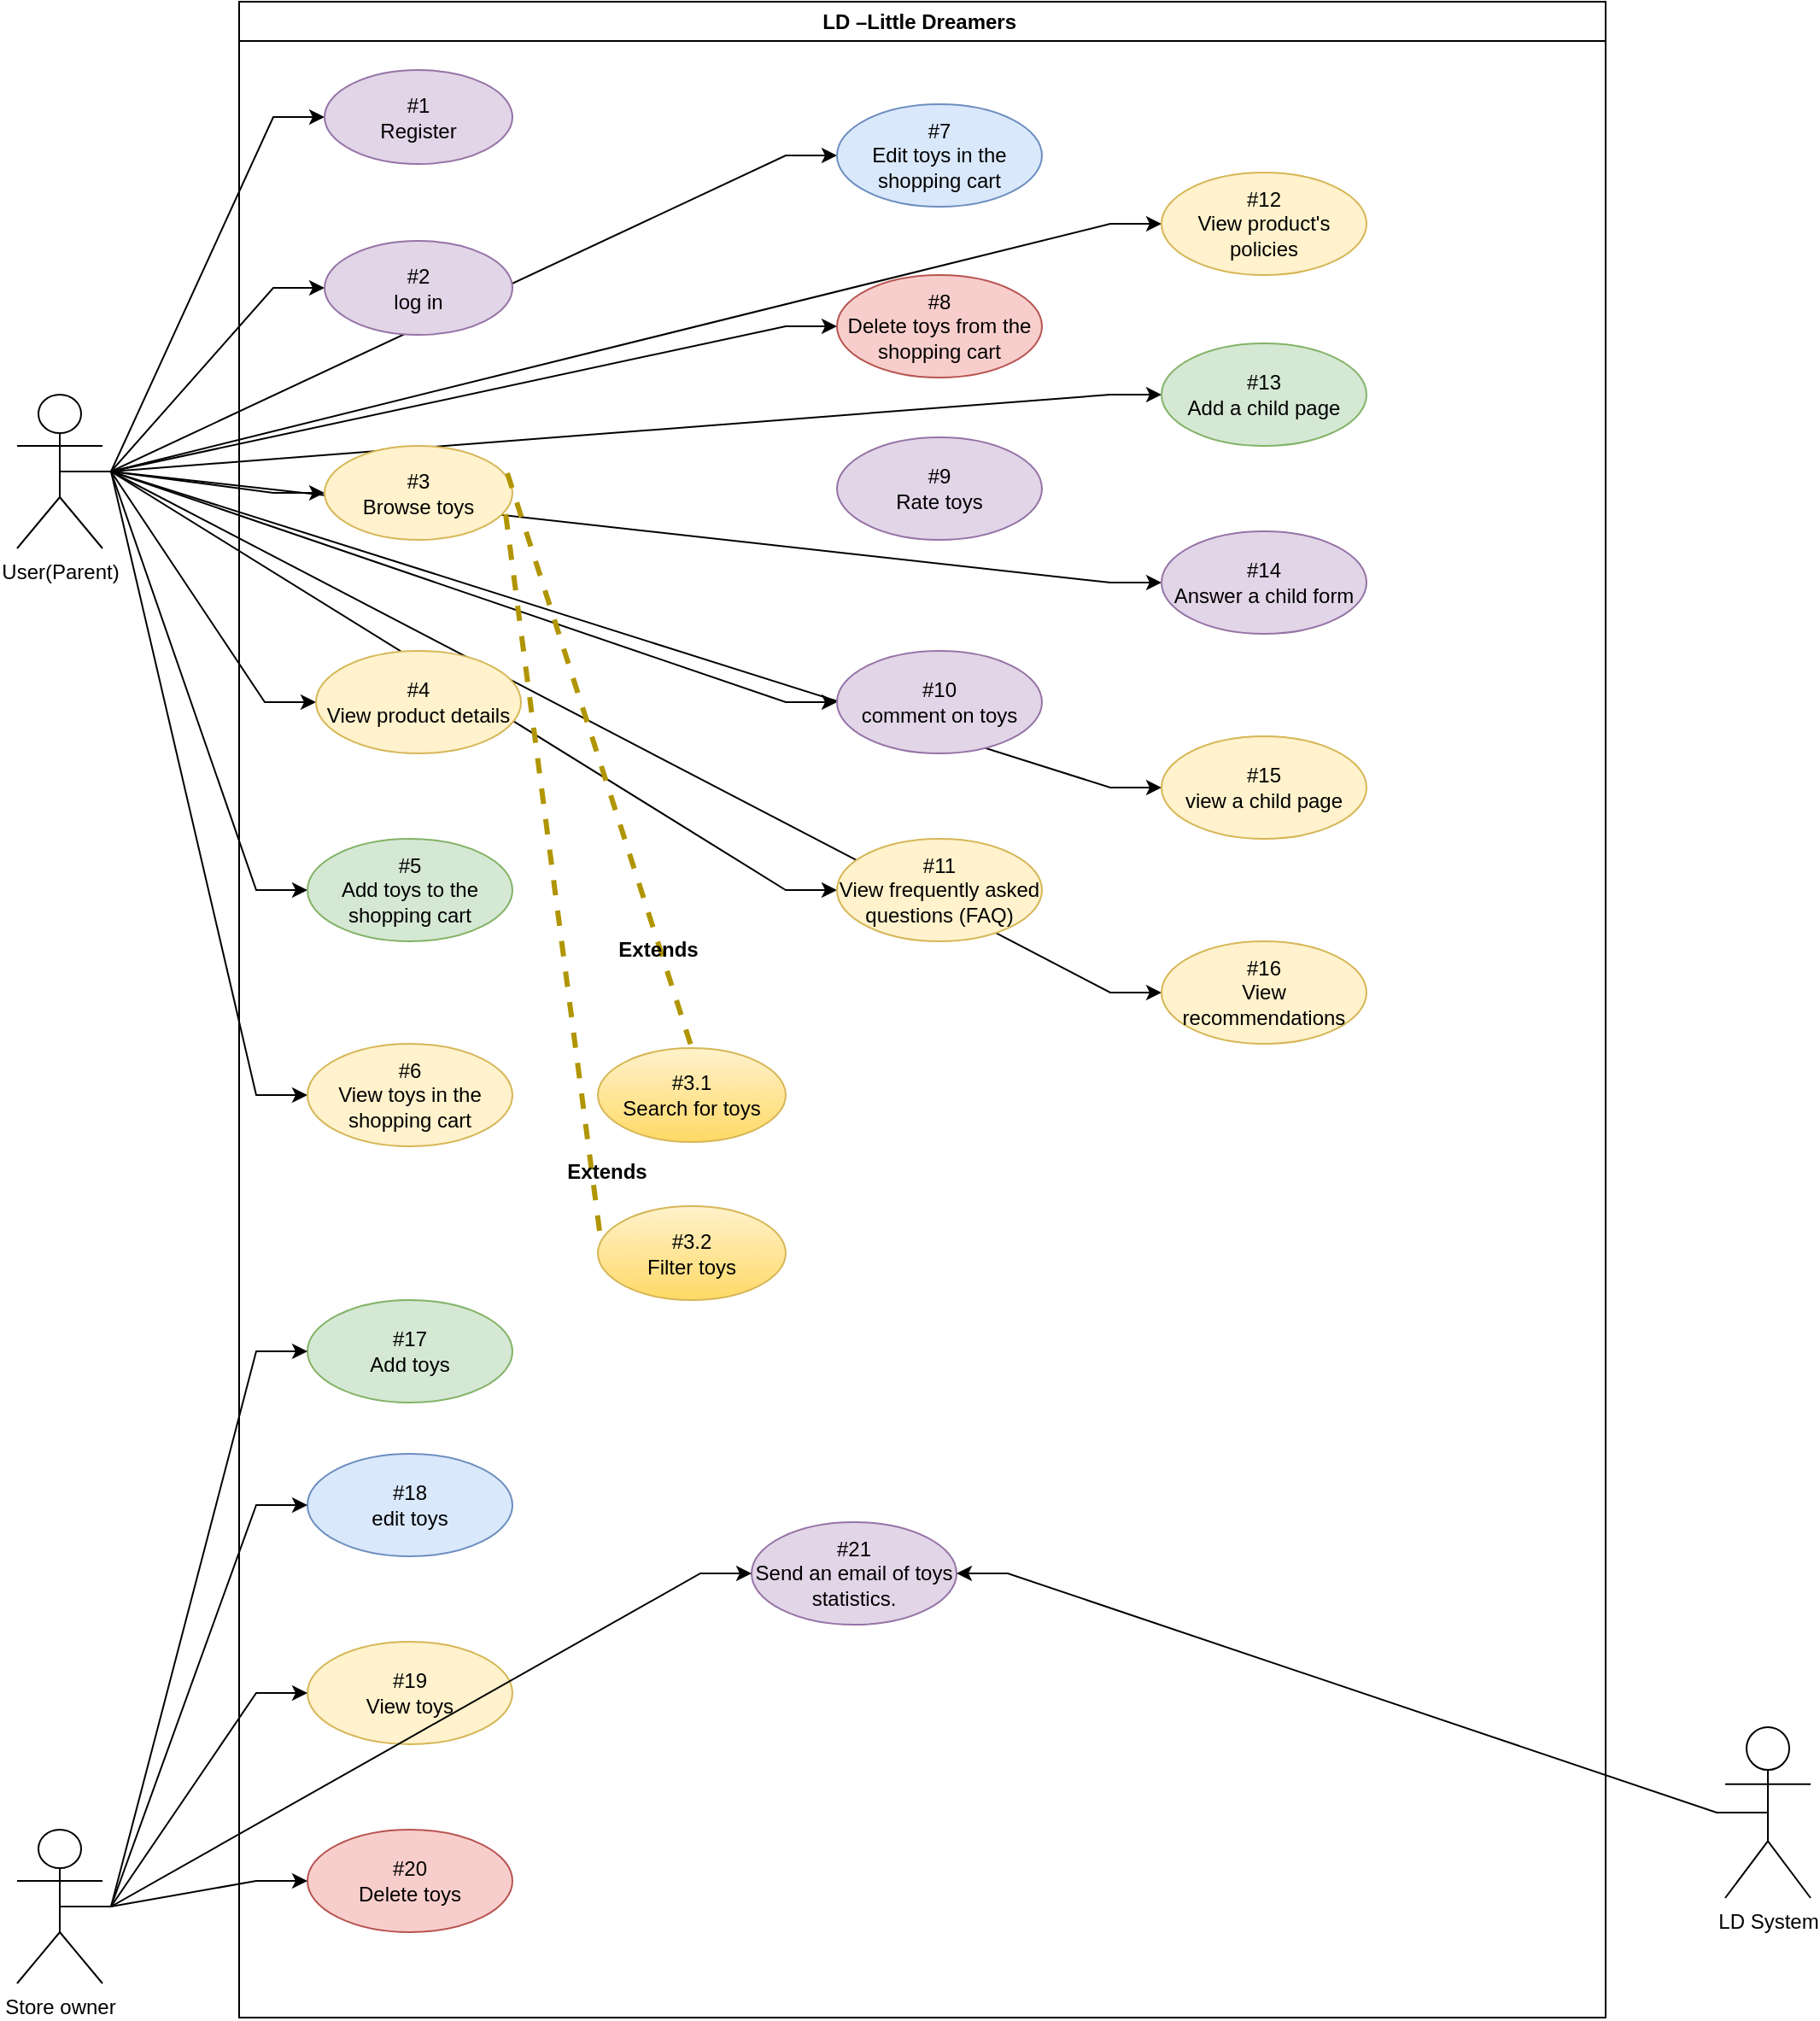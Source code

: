 <mxfile version="22.1.5" type="device">
  <diagram name="Page-1" id="tV89QdHwvv8chUVElJ16">
    <mxGraphModel dx="880" dy="1546" grid="1" gridSize="10" guides="1" tooltips="1" connect="1" arrows="1" fold="1" page="1" pageScale="1" pageWidth="850" pageHeight="1100" math="0" shadow="0">
      <root>
        <mxCell id="0" />
        <mxCell id="1" parent="0" />
        <mxCell id="_bVBFPzJAJngSoGrFBX7-27" style="edgeStyle=entityRelationEdgeStyle;rounded=0;orthogonalLoop=1;jettySize=auto;html=1;exitX=0.5;exitY=0.5;exitDx=0;exitDy=0;exitPerimeter=0;entryX=0;entryY=0.5;entryDx=0;entryDy=0;" parent="1" source="_bVBFPzJAJngSoGrFBX7-1" target="_bVBFPzJAJngSoGrFBX7-4" edge="1">
          <mxGeometry relative="1" as="geometry" />
        </mxCell>
        <mxCell id="_bVBFPzJAJngSoGrFBX7-28" style="edgeStyle=entityRelationEdgeStyle;rounded=0;orthogonalLoop=1;jettySize=auto;html=1;exitX=0.5;exitY=0.5;exitDx=0;exitDy=0;exitPerimeter=0;entryX=0;entryY=0.5;entryDx=0;entryDy=0;" parent="1" source="_bVBFPzJAJngSoGrFBX7-1" target="_bVBFPzJAJngSoGrFBX7-6" edge="1">
          <mxGeometry relative="1" as="geometry" />
        </mxCell>
        <mxCell id="_bVBFPzJAJngSoGrFBX7-29" style="rounded=0;orthogonalLoop=1;jettySize=auto;html=1;exitX=0.5;exitY=0.5;exitDx=0;exitDy=0;exitPerimeter=0;entryX=0;entryY=0.5;entryDx=0;entryDy=0;edgeStyle=entityRelationEdgeStyle;" parent="1" source="_bVBFPzJAJngSoGrFBX7-1" target="_bVBFPzJAJngSoGrFBX7-7" edge="1">
          <mxGeometry relative="1" as="geometry" />
        </mxCell>
        <mxCell id="_bVBFPzJAJngSoGrFBX7-30" style="edgeStyle=entityRelationEdgeStyle;rounded=0;orthogonalLoop=1;jettySize=auto;html=1;exitX=0.5;exitY=0.5;exitDx=0;exitDy=0;exitPerimeter=0;entryX=0;entryY=0.5;entryDx=0;entryDy=0;" parent="1" source="_bVBFPzJAJngSoGrFBX7-1" target="_bVBFPzJAJngSoGrFBX7-10" edge="1">
          <mxGeometry relative="1" as="geometry" />
        </mxCell>
        <mxCell id="_bVBFPzJAJngSoGrFBX7-31" style="edgeStyle=entityRelationEdgeStyle;rounded=0;orthogonalLoop=1;jettySize=auto;html=1;exitX=0.5;exitY=0.5;exitDx=0;exitDy=0;exitPerimeter=0;entryX=0;entryY=0.5;entryDx=0;entryDy=0;" parent="1" source="_bVBFPzJAJngSoGrFBX7-1" target="_bVBFPzJAJngSoGrFBX7-11" edge="1">
          <mxGeometry relative="1" as="geometry" />
        </mxCell>
        <mxCell id="_bVBFPzJAJngSoGrFBX7-48" style="edgeStyle=entityRelationEdgeStyle;rounded=0;orthogonalLoop=1;jettySize=auto;html=1;exitX=0.5;exitY=0.5;exitDx=0;exitDy=0;exitPerimeter=0;entryX=0;entryY=0.5;entryDx=0;entryDy=0;" parent="1" source="_bVBFPzJAJngSoGrFBX7-1" target="_bVBFPzJAJngSoGrFBX7-20" edge="1">
          <mxGeometry relative="1" as="geometry" />
        </mxCell>
        <mxCell id="_bVBFPzJAJngSoGrFBX7-49" style="edgeStyle=entityRelationEdgeStyle;rounded=0;orthogonalLoop=1;jettySize=auto;html=1;exitX=0.5;exitY=0.5;exitDx=0;exitDy=0;exitPerimeter=0;entryX=0;entryY=0.5;entryDx=0;entryDy=0;" parent="1" source="_bVBFPzJAJngSoGrFBX7-1" target="_bVBFPzJAJngSoGrFBX7-19" edge="1">
          <mxGeometry relative="1" as="geometry" />
        </mxCell>
        <mxCell id="_bVBFPzJAJngSoGrFBX7-51" style="edgeStyle=entityRelationEdgeStyle;rounded=0;orthogonalLoop=1;jettySize=auto;html=1;exitX=0.5;exitY=0.5;exitDx=0;exitDy=0;exitPerimeter=0;entryX=0;entryY=0.5;entryDx=0;entryDy=0;" parent="1" source="_bVBFPzJAJngSoGrFBX7-1" target="_bVBFPzJAJngSoGrFBX7-12" edge="1">
          <mxGeometry relative="1" as="geometry" />
        </mxCell>
        <mxCell id="_bVBFPzJAJngSoGrFBX7-54" style="edgeStyle=entityRelationEdgeStyle;rounded=0;orthogonalLoop=1;jettySize=auto;html=1;exitX=0.5;exitY=0.5;exitDx=0;exitDy=0;exitPerimeter=0;entryX=0;entryY=0.5;entryDx=0;entryDy=0;" parent="1" source="_bVBFPzJAJngSoGrFBX7-1" target="_bVBFPzJAJngSoGrFBX7-14" edge="1">
          <mxGeometry relative="1" as="geometry" />
        </mxCell>
        <mxCell id="_bVBFPzJAJngSoGrFBX7-56" style="edgeStyle=entityRelationEdgeStyle;rounded=0;orthogonalLoop=1;jettySize=auto;html=1;exitX=0.5;exitY=0.5;exitDx=0;exitDy=0;exitPerimeter=0;entryX=0;entryY=0.5;entryDx=0;entryDy=0;" parent="1" source="_bVBFPzJAJngSoGrFBX7-1" target="_bVBFPzJAJngSoGrFBX7-16" edge="1">
          <mxGeometry relative="1" as="geometry" />
        </mxCell>
        <mxCell id="_bVBFPzJAJngSoGrFBX7-57" style="edgeStyle=entityRelationEdgeStyle;rounded=0;orthogonalLoop=1;jettySize=auto;html=1;exitX=0.5;exitY=0.5;exitDx=0;exitDy=0;exitPerimeter=0;" parent="1" source="_bVBFPzJAJngSoGrFBX7-1" target="_bVBFPzJAJngSoGrFBX7-17" edge="1">
          <mxGeometry relative="1" as="geometry" />
        </mxCell>
        <mxCell id="_bVBFPzJAJngSoGrFBX7-58" style="edgeStyle=entityRelationEdgeStyle;rounded=0;orthogonalLoop=1;jettySize=auto;html=1;exitX=0.5;exitY=0.5;exitDx=0;exitDy=0;exitPerimeter=0;entryX=0;entryY=0.5;entryDx=0;entryDy=0;" parent="1" source="_bVBFPzJAJngSoGrFBX7-1" target="_bVBFPzJAJngSoGrFBX7-21" edge="1">
          <mxGeometry relative="1" as="geometry" />
        </mxCell>
        <mxCell id="_bVBFPzJAJngSoGrFBX7-59" style="edgeStyle=entityRelationEdgeStyle;rounded=0;orthogonalLoop=1;jettySize=auto;html=1;exitX=0.5;exitY=0.5;exitDx=0;exitDy=0;exitPerimeter=0;entryX=0;entryY=0.5;entryDx=0;entryDy=0;" parent="1" source="_bVBFPzJAJngSoGrFBX7-1" target="_bVBFPzJAJngSoGrFBX7-22" edge="1">
          <mxGeometry relative="1" as="geometry" />
        </mxCell>
        <mxCell id="_bVBFPzJAJngSoGrFBX7-60" style="edgeStyle=entityRelationEdgeStyle;rounded=0;orthogonalLoop=1;jettySize=auto;html=1;exitX=0.5;exitY=0.5;exitDx=0;exitDy=0;exitPerimeter=0;entryX=0;entryY=0.5;entryDx=0;entryDy=0;" parent="1" source="_bVBFPzJAJngSoGrFBX7-1" target="_bVBFPzJAJngSoGrFBX7-23" edge="1">
          <mxGeometry relative="1" as="geometry" />
        </mxCell>
        <mxCell id="_bVBFPzJAJngSoGrFBX7-61" style="edgeStyle=entityRelationEdgeStyle;rounded=0;orthogonalLoop=1;jettySize=auto;html=1;exitX=0.5;exitY=0.5;exitDx=0;exitDy=0;exitPerimeter=0;entryX=0;entryY=0.5;entryDx=0;entryDy=0;" parent="1" source="_bVBFPzJAJngSoGrFBX7-1" target="_bVBFPzJAJngSoGrFBX7-24" edge="1">
          <mxGeometry relative="1" as="geometry" />
        </mxCell>
        <mxCell id="_bVBFPzJAJngSoGrFBX7-1" value="User(Parent)" style="shape=umlActor;verticalLabelPosition=bottom;verticalAlign=top;html=1;outlineConnect=0;" parent="1" vertex="1">
          <mxGeometry x="110" y="80" width="50" height="90" as="geometry" />
        </mxCell>
        <mxCell id="_bVBFPzJAJngSoGrFBX7-3" value="LD –Little Dreamers&amp;nbsp;" style="swimlane;whiteSpace=wrap;html=1;" parent="1" vertex="1">
          <mxGeometry x="240" y="-150" width="800" height="1180" as="geometry" />
        </mxCell>
        <mxCell id="_bVBFPzJAJngSoGrFBX7-4" value="#1&lt;br&gt;Register" style="ellipse;whiteSpace=wrap;html=1;fillColor=#e1d5e7;strokeColor=#9673a6;" parent="_bVBFPzJAJngSoGrFBX7-3" vertex="1">
          <mxGeometry x="50" y="40" width="110" height="55" as="geometry" />
        </mxCell>
        <mxCell id="_bVBFPzJAJngSoGrFBX7-6" value="#2&lt;br&gt;log in" style="ellipse;whiteSpace=wrap;html=1;fillColor=#e1d5e7;strokeColor=#9673a6;" parent="_bVBFPzJAJngSoGrFBX7-3" vertex="1">
          <mxGeometry x="50" y="140" width="110" height="55" as="geometry" />
        </mxCell>
        <mxCell id="_bVBFPzJAJngSoGrFBX7-7" value="#3&lt;br&gt;Browse toys" style="ellipse;whiteSpace=wrap;html=1;fillColor=#fff2cc;strokeColor=#d6b656;" parent="_bVBFPzJAJngSoGrFBX7-3" vertex="1">
          <mxGeometry x="50" y="260" width="110" height="55" as="geometry" />
        </mxCell>
        <mxCell id="_bVBFPzJAJngSoGrFBX7-8" value="#3.1&lt;br&gt;Search for toys" style="ellipse;whiteSpace=wrap;html=1;fillColor=#fff2cc;strokeColor=#d6b656;gradientColor=#ffd966;" parent="_bVBFPzJAJngSoGrFBX7-3" vertex="1">
          <mxGeometry x="210" y="612.5" width="110" height="55" as="geometry" />
        </mxCell>
        <mxCell id="_bVBFPzJAJngSoGrFBX7-9" value="#3.2&lt;br&gt;Filter toys" style="ellipse;whiteSpace=wrap;html=1;fillColor=#fff2cc;strokeColor=#d6b656;gradientColor=#ffd966;" parent="_bVBFPzJAJngSoGrFBX7-3" vertex="1">
          <mxGeometry x="210" y="705" width="110" height="55" as="geometry" />
        </mxCell>
        <mxCell id="_bVBFPzJAJngSoGrFBX7-10" value="#4&lt;br&gt;View product details" style="ellipse;whiteSpace=wrap;html=1;fillColor=#fff2cc;strokeColor=#d6b656;" parent="_bVBFPzJAJngSoGrFBX7-3" vertex="1">
          <mxGeometry x="45" y="380" width="120" height="60" as="geometry" />
        </mxCell>
        <mxCell id="_bVBFPzJAJngSoGrFBX7-11" value="#5&lt;br&gt;Add toys to the shopping cart" style="ellipse;whiteSpace=wrap;html=1;fillColor=#d5e8d4;strokeColor=#82b366;" parent="_bVBFPzJAJngSoGrFBX7-3" vertex="1">
          <mxGeometry x="40" y="490" width="120" height="60" as="geometry" />
        </mxCell>
        <mxCell id="_bVBFPzJAJngSoGrFBX7-12" value="#8&lt;br&gt;Delete toys from the shopping cart" style="ellipse;whiteSpace=wrap;html=1;fillColor=#f8cecc;strokeColor=#b85450;" parent="_bVBFPzJAJngSoGrFBX7-3" vertex="1">
          <mxGeometry x="350" y="160" width="120" height="60" as="geometry" />
        </mxCell>
        <mxCell id="_bVBFPzJAJngSoGrFBX7-13" value="#9&lt;br&gt;Rate toys" style="ellipse;whiteSpace=wrap;html=1;fillColor=#e1d5e7;strokeColor=#9673a6;" parent="_bVBFPzJAJngSoGrFBX7-3" vertex="1">
          <mxGeometry x="350" y="255" width="120" height="60" as="geometry" />
        </mxCell>
        <mxCell id="_bVBFPzJAJngSoGrFBX7-14" value="#10&lt;br&gt;comment on toys" style="ellipse;whiteSpace=wrap;html=1;fillColor=#e1d5e7;strokeColor=#9673a6;" parent="_bVBFPzJAJngSoGrFBX7-3" vertex="1">
          <mxGeometry x="350" y="380" width="120" height="60" as="geometry" />
        </mxCell>
        <mxCell id="_bVBFPzJAJngSoGrFBX7-16" value="#11&lt;br&gt;View frequently asked questions (FAQ)" style="ellipse;whiteSpace=wrap;html=1;fillColor=#fff2cc;strokeColor=#d6b656;" parent="_bVBFPzJAJngSoGrFBX7-3" vertex="1">
          <mxGeometry x="350" y="490" width="120" height="60" as="geometry" />
        </mxCell>
        <mxCell id="_bVBFPzJAJngSoGrFBX7-19" value="#7&lt;br&gt;Edit toys in the shopping cart" style="ellipse;whiteSpace=wrap;html=1;fillColor=#dae8fc;strokeColor=#6c8ebf;" parent="_bVBFPzJAJngSoGrFBX7-3" vertex="1">
          <mxGeometry x="350" y="60" width="120" height="60" as="geometry" />
        </mxCell>
        <mxCell id="_bVBFPzJAJngSoGrFBX7-20" value="#6&lt;br&gt;View toys in the shopping cart" style="ellipse;whiteSpace=wrap;html=1;fillColor=#fff2cc;strokeColor=#d6b656;" parent="_bVBFPzJAJngSoGrFBX7-3" vertex="1">
          <mxGeometry x="40" y="610" width="120" height="60" as="geometry" />
        </mxCell>
        <mxCell id="_bVBFPzJAJngSoGrFBX7-17" value="#12&lt;br&gt;View product&#39;s policies" style="ellipse;whiteSpace=wrap;html=1;fillColor=#fff2cc;strokeColor=#d6b656;" parent="_bVBFPzJAJngSoGrFBX7-3" vertex="1">
          <mxGeometry x="540" y="100" width="120" height="60" as="geometry" />
        </mxCell>
        <mxCell id="_bVBFPzJAJngSoGrFBX7-21" value="#13&lt;br&gt;Add a child page" style="ellipse;whiteSpace=wrap;html=1;fillColor=#d5e8d4;strokeColor=#82b366;" parent="_bVBFPzJAJngSoGrFBX7-3" vertex="1">
          <mxGeometry x="540" y="200" width="120" height="60" as="geometry" />
        </mxCell>
        <mxCell id="_bVBFPzJAJngSoGrFBX7-22" value="#14&lt;br&gt;Answer a child form" style="ellipse;whiteSpace=wrap;html=1;fillColor=#e1d5e7;strokeColor=#9673a6;" parent="_bVBFPzJAJngSoGrFBX7-3" vertex="1">
          <mxGeometry x="540" y="310" width="120" height="60" as="geometry" />
        </mxCell>
        <mxCell id="_bVBFPzJAJngSoGrFBX7-23" value="#15&lt;br&gt;view a child page" style="ellipse;whiteSpace=wrap;html=1;fillColor=#fff2cc;strokeColor=#d6b656;" parent="_bVBFPzJAJngSoGrFBX7-3" vertex="1">
          <mxGeometry x="540" y="430" width="120" height="60" as="geometry" />
        </mxCell>
        <mxCell id="_bVBFPzJAJngSoGrFBX7-24" value="#16&lt;br&gt;View recommendations" style="ellipse;whiteSpace=wrap;html=1;fillColor=#fff2cc;strokeColor=#d6b656;" parent="_bVBFPzJAJngSoGrFBX7-3" vertex="1">
          <mxGeometry x="540" y="550" width="120" height="60" as="geometry" />
        </mxCell>
        <mxCell id="_bVBFPzJAJngSoGrFBX7-33" value="#17&lt;br&gt;Add toys" style="ellipse;whiteSpace=wrap;html=1;fillColor=#d5e8d4;strokeColor=#82b366;" parent="_bVBFPzJAJngSoGrFBX7-3" vertex="1">
          <mxGeometry x="40" y="760" width="120" height="60" as="geometry" />
        </mxCell>
        <mxCell id="_bVBFPzJAJngSoGrFBX7-34" value="#19&lt;br&gt;View toys" style="ellipse;whiteSpace=wrap;html=1;fillColor=#fff2cc;strokeColor=#d6b656;" parent="_bVBFPzJAJngSoGrFBX7-3" vertex="1">
          <mxGeometry x="40" y="960" width="120" height="60" as="geometry" />
        </mxCell>
        <mxCell id="_bVBFPzJAJngSoGrFBX7-35" value="#18&lt;br&gt;edit toys" style="ellipse;whiteSpace=wrap;html=1;fillColor=#dae8fc;strokeColor=#6c8ebf;" parent="_bVBFPzJAJngSoGrFBX7-3" vertex="1">
          <mxGeometry x="40" y="850" width="120" height="60" as="geometry" />
        </mxCell>
        <mxCell id="_bVBFPzJAJngSoGrFBX7-36" value="#20&lt;br&gt;Delete toys" style="ellipse;whiteSpace=wrap;html=1;fillColor=#f8cecc;strokeColor=#b85450;" parent="_bVBFPzJAJngSoGrFBX7-3" vertex="1">
          <mxGeometry x="40" y="1070" width="120" height="60" as="geometry" />
        </mxCell>
        <mxCell id="_bVBFPzJAJngSoGrFBX7-37" value="#21&lt;br&gt;Send an email of toys statistics." style="ellipse;whiteSpace=wrap;html=1;fillColor=#e1d5e7;strokeColor=#9673a6;" parent="_bVBFPzJAJngSoGrFBX7-3" vertex="1">
          <mxGeometry x="300" y="890" width="120" height="60" as="geometry" />
        </mxCell>
        <mxCell id="_bVBFPzJAJngSoGrFBX7-62" value="" style="endArrow=none;dashed=1;html=1;rounded=0;exitX=0.973;exitY=0.291;exitDx=0;exitDy=0;entryX=0.5;entryY=0;entryDx=0;entryDy=0;fillColor=#e3c800;strokeColor=#B09500;strokeWidth=3;exitPerimeter=0;" parent="_bVBFPzJAJngSoGrFBX7-3" source="_bVBFPzJAJngSoGrFBX7-7" target="_bVBFPzJAJngSoGrFBX7-8" edge="1">
          <mxGeometry width="50" height="50" relative="1" as="geometry">
            <mxPoint x="170" y="230" as="sourcePoint" />
            <mxPoint x="220" y="180" as="targetPoint" />
          </mxGeometry>
        </mxCell>
        <mxCell id="_bVBFPzJAJngSoGrFBX7-63" value="" style="endArrow=none;dashed=1;html=1;rounded=0;exitX=0.964;exitY=0.727;exitDx=0;exitDy=0;entryX=0.018;entryY=0.4;entryDx=0;entryDy=0;fillColor=#e3c800;strokeColor=#B09500;strokeWidth=3;exitPerimeter=0;entryPerimeter=0;" parent="_bVBFPzJAJngSoGrFBX7-3" source="_bVBFPzJAJngSoGrFBX7-7" target="_bVBFPzJAJngSoGrFBX7-9" edge="1">
          <mxGeometry width="50" height="50" relative="1" as="geometry">
            <mxPoint x="167" y="286" as="sourcePoint" />
            <mxPoint x="220" y="243" as="targetPoint" />
          </mxGeometry>
        </mxCell>
        <mxCell id="_bVBFPzJAJngSoGrFBX7-64" value="&lt;b&gt;Extends&lt;/b&gt;" style="text;html=1;align=center;verticalAlign=middle;resizable=0;points=[];autosize=1;" parent="_bVBFPzJAJngSoGrFBX7-3" vertex="1">
          <mxGeometry x="210" y="540" width="70" height="30" as="geometry" />
        </mxCell>
        <mxCell id="_bVBFPzJAJngSoGrFBX7-65" value="&lt;b&gt;Extends&lt;/b&gt;" style="text;html=1;align=center;verticalAlign=middle;resizable=0;points=[];autosize=1;" parent="_bVBFPzJAJngSoGrFBX7-3" vertex="1">
          <mxGeometry x="180" y="670" width="70" height="30" as="geometry" />
        </mxCell>
        <mxCell id="_bVBFPzJAJngSoGrFBX7-41" style="edgeStyle=entityRelationEdgeStyle;rounded=0;orthogonalLoop=1;jettySize=auto;html=1;exitX=0.5;exitY=0.5;exitDx=0;exitDy=0;exitPerimeter=0;entryX=0;entryY=0.5;entryDx=0;entryDy=0;" parent="1" source="_bVBFPzJAJngSoGrFBX7-32" target="_bVBFPzJAJngSoGrFBX7-33" edge="1">
          <mxGeometry relative="1" as="geometry" />
        </mxCell>
        <mxCell id="_bVBFPzJAJngSoGrFBX7-42" style="edgeStyle=entityRelationEdgeStyle;rounded=0;orthogonalLoop=1;jettySize=auto;html=1;exitX=0.5;exitY=0.5;exitDx=0;exitDy=0;exitPerimeter=0;entryX=0;entryY=0.5;entryDx=0;entryDy=0;" parent="1" source="_bVBFPzJAJngSoGrFBX7-32" target="_bVBFPzJAJngSoGrFBX7-35" edge="1">
          <mxGeometry relative="1" as="geometry" />
        </mxCell>
        <mxCell id="_bVBFPzJAJngSoGrFBX7-43" style="edgeStyle=entityRelationEdgeStyle;rounded=0;orthogonalLoop=1;jettySize=auto;html=1;exitX=0.5;exitY=0.5;exitDx=0;exitDy=0;exitPerimeter=0;entryX=0;entryY=0.5;entryDx=0;entryDy=0;" parent="1" source="_bVBFPzJAJngSoGrFBX7-32" target="_bVBFPzJAJngSoGrFBX7-34" edge="1">
          <mxGeometry relative="1" as="geometry" />
        </mxCell>
        <mxCell id="_bVBFPzJAJngSoGrFBX7-44" style="edgeStyle=entityRelationEdgeStyle;rounded=0;orthogonalLoop=1;jettySize=auto;html=1;exitX=0.5;exitY=0.5;exitDx=0;exitDy=0;exitPerimeter=0;entryX=0;entryY=0.5;entryDx=0;entryDy=0;" parent="1" source="_bVBFPzJAJngSoGrFBX7-32" target="_bVBFPzJAJngSoGrFBX7-36" edge="1">
          <mxGeometry relative="1" as="geometry" />
        </mxCell>
        <mxCell id="_bVBFPzJAJngSoGrFBX7-46" style="edgeStyle=entityRelationEdgeStyle;rounded=0;orthogonalLoop=1;jettySize=auto;html=1;exitX=0.5;exitY=0.5;exitDx=0;exitDy=0;exitPerimeter=0;" parent="1" source="_bVBFPzJAJngSoGrFBX7-32" target="_bVBFPzJAJngSoGrFBX7-37" edge="1">
          <mxGeometry relative="1" as="geometry" />
        </mxCell>
        <mxCell id="_bVBFPzJAJngSoGrFBX7-32" value="Store owner" style="shape=umlActor;verticalLabelPosition=bottom;verticalAlign=top;html=1;outlineConnect=0;" parent="1" vertex="1">
          <mxGeometry x="110" y="920" width="50" height="90" as="geometry" />
        </mxCell>
        <mxCell id="_bVBFPzJAJngSoGrFBX7-45" style="edgeStyle=entityRelationEdgeStyle;rounded=0;orthogonalLoop=1;jettySize=auto;html=1;exitX=0.5;exitY=0.5;exitDx=0;exitDy=0;exitPerimeter=0;entryX=1;entryY=0.5;entryDx=0;entryDy=0;" parent="1" source="_bVBFPzJAJngSoGrFBX7-39" target="_bVBFPzJAJngSoGrFBX7-37" edge="1">
          <mxGeometry relative="1" as="geometry" />
        </mxCell>
        <mxCell id="_bVBFPzJAJngSoGrFBX7-39" value="LD System" style="shape=umlActor;verticalLabelPosition=bottom;verticalAlign=top;html=1;outlineConnect=0;" parent="1" vertex="1">
          <mxGeometry x="1110" y="860" width="50" height="100" as="geometry" />
        </mxCell>
      </root>
    </mxGraphModel>
  </diagram>
</mxfile>
